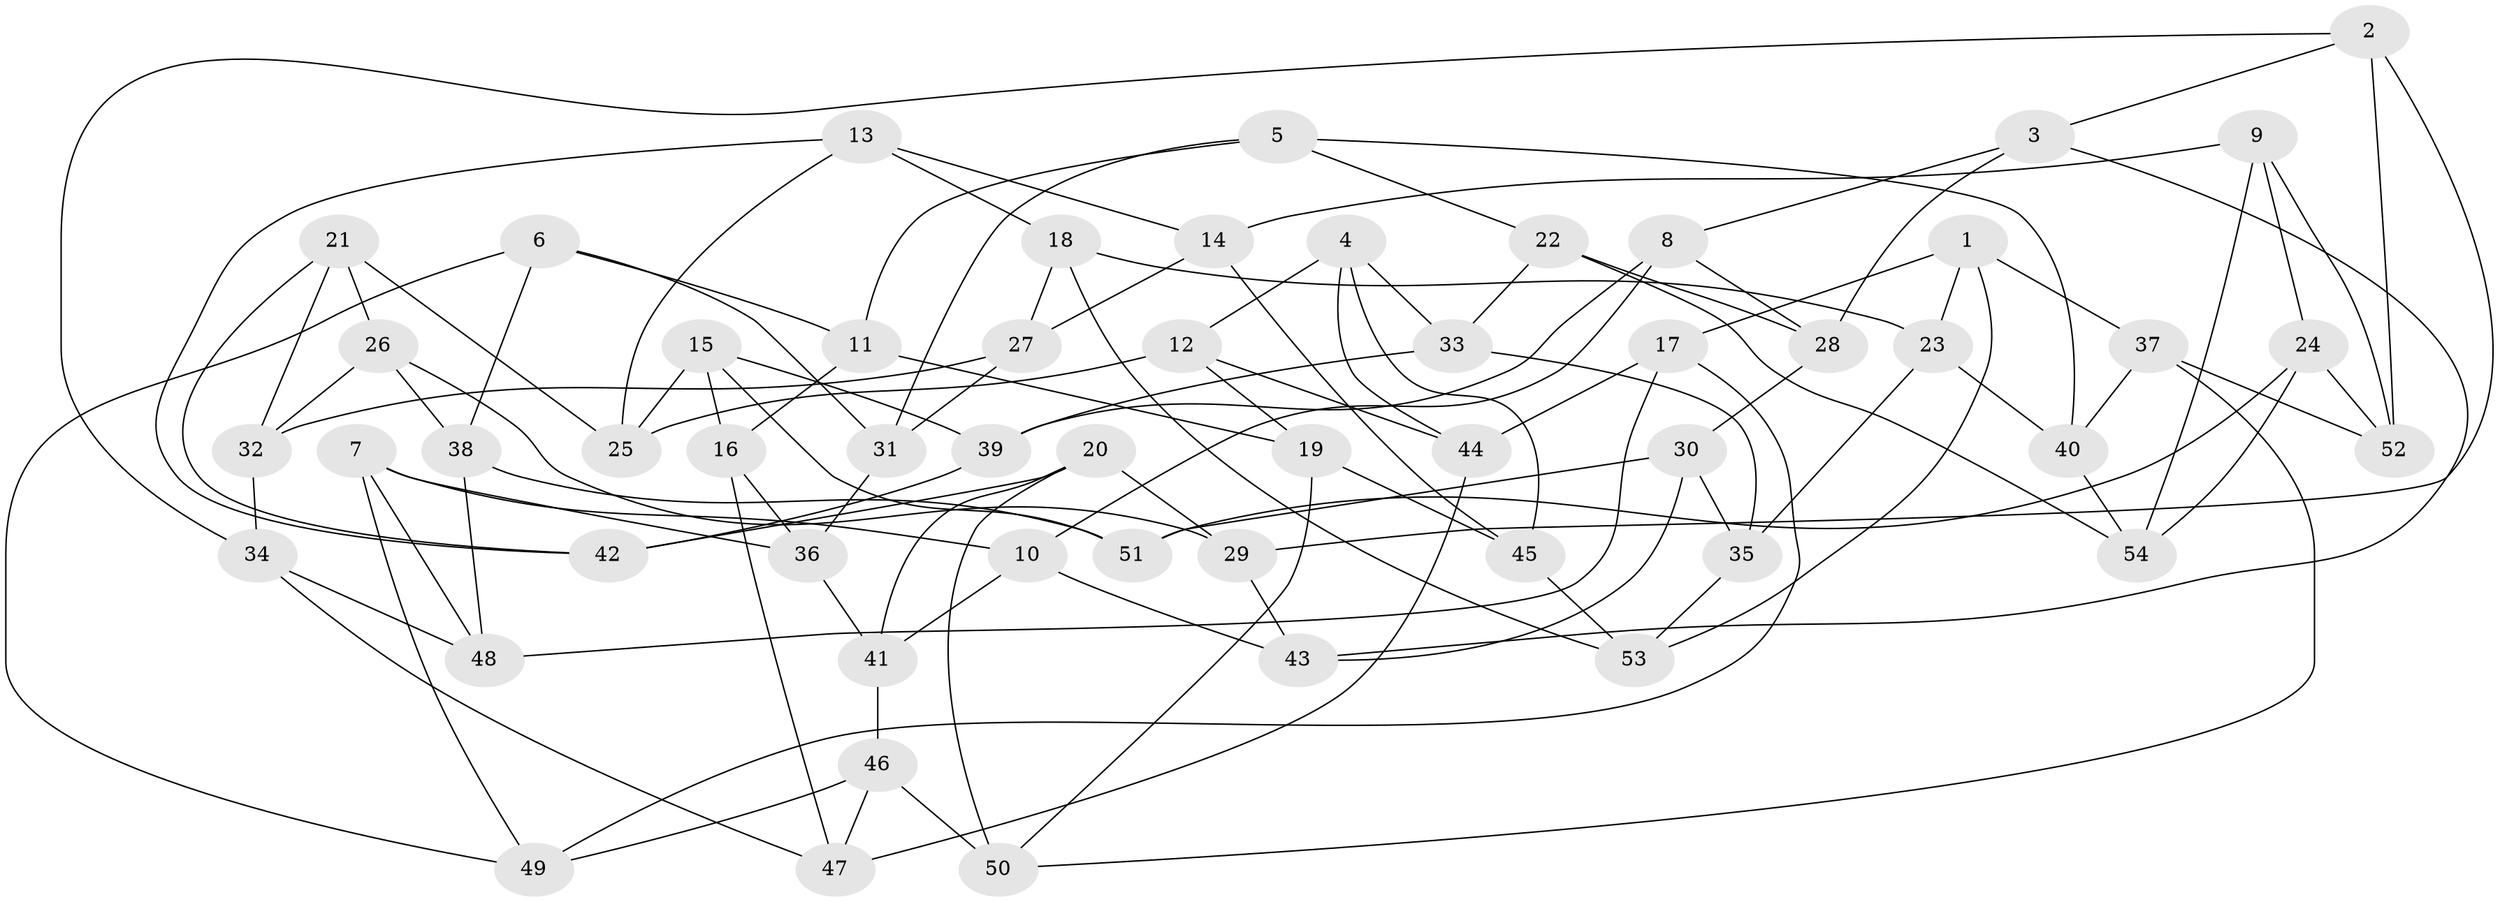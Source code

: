 // coarse degree distribution, {6: 0.40625, 4: 0.28125, 5: 0.25, 3: 0.0625}
// Generated by graph-tools (version 1.1) at 2025/52/02/27/25 19:52:29]
// undirected, 54 vertices, 108 edges
graph export_dot {
graph [start="1"]
  node [color=gray90,style=filled];
  1;
  2;
  3;
  4;
  5;
  6;
  7;
  8;
  9;
  10;
  11;
  12;
  13;
  14;
  15;
  16;
  17;
  18;
  19;
  20;
  21;
  22;
  23;
  24;
  25;
  26;
  27;
  28;
  29;
  30;
  31;
  32;
  33;
  34;
  35;
  36;
  37;
  38;
  39;
  40;
  41;
  42;
  43;
  44;
  45;
  46;
  47;
  48;
  49;
  50;
  51;
  52;
  53;
  54;
  1 -- 37;
  1 -- 17;
  1 -- 23;
  1 -- 53;
  2 -- 29;
  2 -- 52;
  2 -- 3;
  2 -- 34;
  3 -- 8;
  3 -- 43;
  3 -- 28;
  4 -- 12;
  4 -- 33;
  4 -- 44;
  4 -- 45;
  5 -- 11;
  5 -- 31;
  5 -- 22;
  5 -- 40;
  6 -- 11;
  6 -- 49;
  6 -- 38;
  6 -- 31;
  7 -- 49;
  7 -- 48;
  7 -- 10;
  7 -- 36;
  8 -- 28;
  8 -- 10;
  8 -- 39;
  9 -- 54;
  9 -- 24;
  9 -- 52;
  9 -- 14;
  10 -- 43;
  10 -- 41;
  11 -- 16;
  11 -- 19;
  12 -- 19;
  12 -- 25;
  12 -- 44;
  13 -- 18;
  13 -- 25;
  13 -- 42;
  13 -- 14;
  14 -- 27;
  14 -- 45;
  15 -- 25;
  15 -- 39;
  15 -- 16;
  15 -- 51;
  16 -- 36;
  16 -- 47;
  17 -- 49;
  17 -- 44;
  17 -- 48;
  18 -- 23;
  18 -- 53;
  18 -- 27;
  19 -- 50;
  19 -- 45;
  20 -- 41;
  20 -- 50;
  20 -- 42;
  20 -- 29;
  21 -- 26;
  21 -- 42;
  21 -- 25;
  21 -- 32;
  22 -- 28;
  22 -- 33;
  22 -- 54;
  23 -- 35;
  23 -- 40;
  24 -- 54;
  24 -- 51;
  24 -- 52;
  26 -- 29;
  26 -- 32;
  26 -- 38;
  27 -- 31;
  27 -- 32;
  28 -- 30;
  29 -- 43;
  30 -- 43;
  30 -- 51;
  30 -- 35;
  31 -- 36;
  32 -- 34;
  33 -- 35;
  33 -- 39;
  34 -- 47;
  34 -- 48;
  35 -- 53;
  36 -- 41;
  37 -- 52;
  37 -- 50;
  37 -- 40;
  38 -- 48;
  38 -- 51;
  39 -- 42;
  40 -- 54;
  41 -- 46;
  44 -- 47;
  45 -- 53;
  46 -- 50;
  46 -- 49;
  46 -- 47;
}
